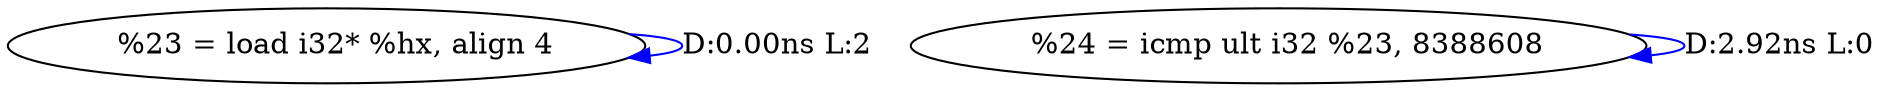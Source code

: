 digraph {
Node0x2cd7b30[label="  %23 = load i32* %hx, align 4"];
Node0x2cd7b30 -> Node0x2cd7b30[label="D:0.00ns L:2",color=blue];
Node0x2cd7c10[label="  %24 = icmp ult i32 %23, 8388608"];
Node0x2cd7c10 -> Node0x2cd7c10[label="D:2.92ns L:0",color=blue];
}
